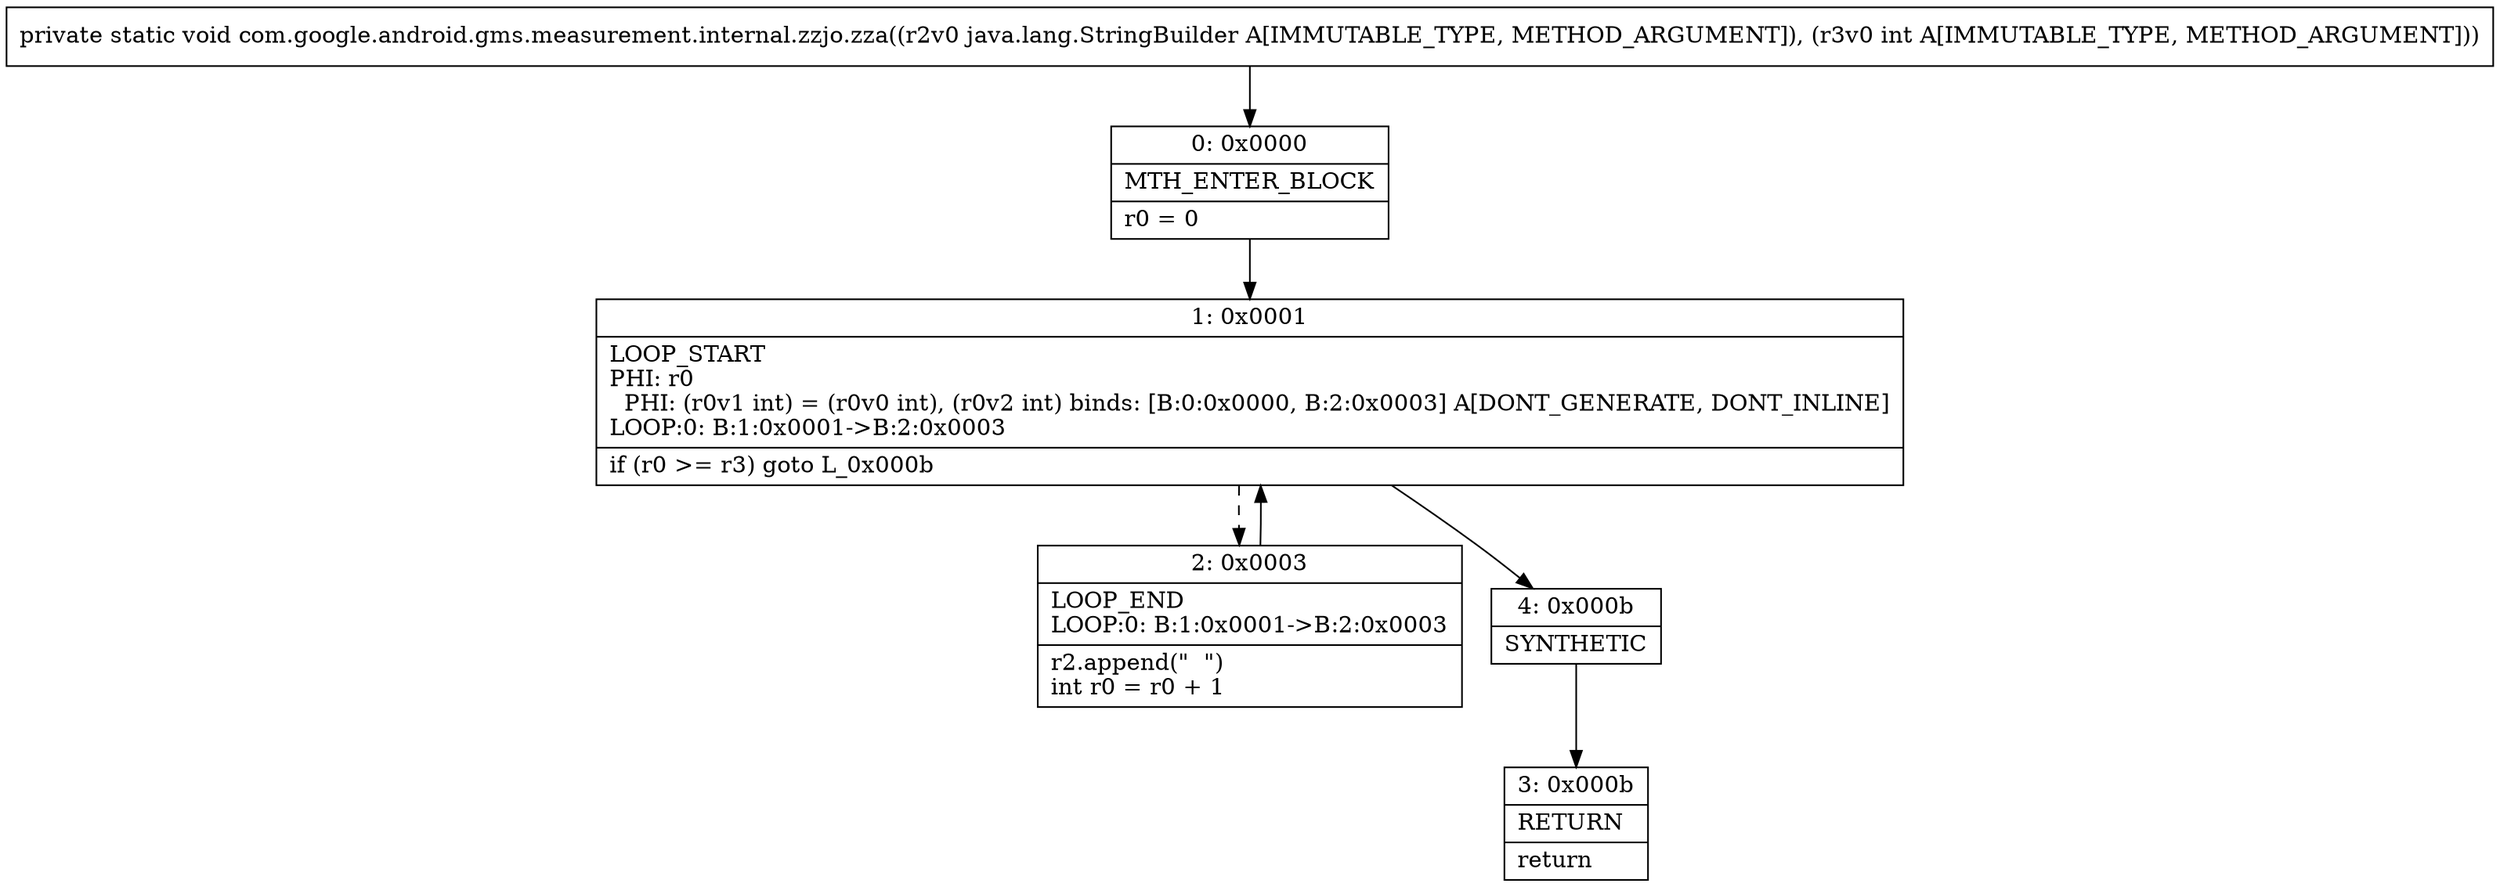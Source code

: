digraph "CFG forcom.google.android.gms.measurement.internal.zzjo.zza(Ljava\/lang\/StringBuilder;I)V" {
Node_0 [shape=record,label="{0\:\ 0x0000|MTH_ENTER_BLOCK\l|r0 = 0\l}"];
Node_1 [shape=record,label="{1\:\ 0x0001|LOOP_START\lPHI: r0 \l  PHI: (r0v1 int) = (r0v0 int), (r0v2 int) binds: [B:0:0x0000, B:2:0x0003] A[DONT_GENERATE, DONT_INLINE]\lLOOP:0: B:1:0x0001\-\>B:2:0x0003\l|if (r0 \>= r3) goto L_0x000b\l}"];
Node_2 [shape=record,label="{2\:\ 0x0003|LOOP_END\lLOOP:0: B:1:0x0001\-\>B:2:0x0003\l|r2.append(\"  \")\lint r0 = r0 + 1\l}"];
Node_3 [shape=record,label="{3\:\ 0x000b|RETURN\l|return\l}"];
Node_4 [shape=record,label="{4\:\ 0x000b|SYNTHETIC\l}"];
MethodNode[shape=record,label="{private static void com.google.android.gms.measurement.internal.zzjo.zza((r2v0 java.lang.StringBuilder A[IMMUTABLE_TYPE, METHOD_ARGUMENT]), (r3v0 int A[IMMUTABLE_TYPE, METHOD_ARGUMENT])) }"];
MethodNode -> Node_0;
Node_0 -> Node_1;
Node_1 -> Node_2[style=dashed];
Node_1 -> Node_4;
Node_2 -> Node_1;
Node_4 -> Node_3;
}

